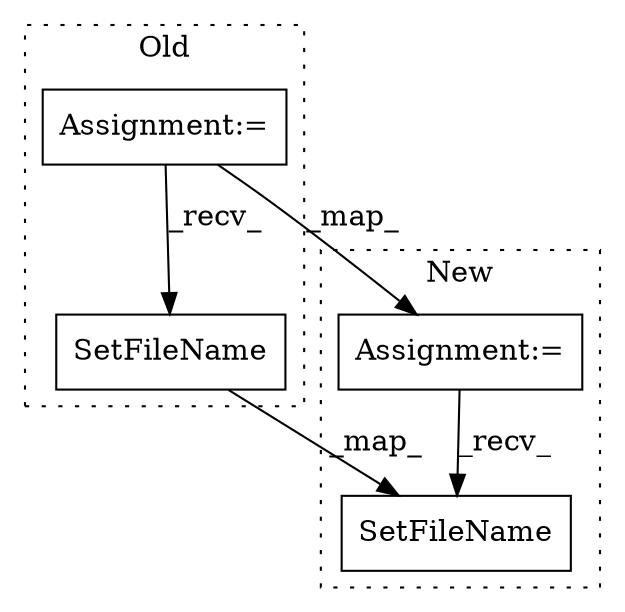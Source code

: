 digraph G {
subgraph cluster0 {
1 [label="SetFileName" a="32" s="785,813" l="12,1" shape="box"];
4 [label="Assignment:=" a="7" s="749" l="1" shape="box"];
label = "Old";
style="dotted";
}
subgraph cluster1 {
2 [label="SetFileName" a="32" s="747,775" l="12,1" shape="box"];
3 [label="Assignment:=" a="7" s="709" l="1" shape="box"];
label = "New";
style="dotted";
}
1 -> 2 [label="_map_"];
3 -> 2 [label="_recv_"];
4 -> 1 [label="_recv_"];
4 -> 3 [label="_map_"];
}